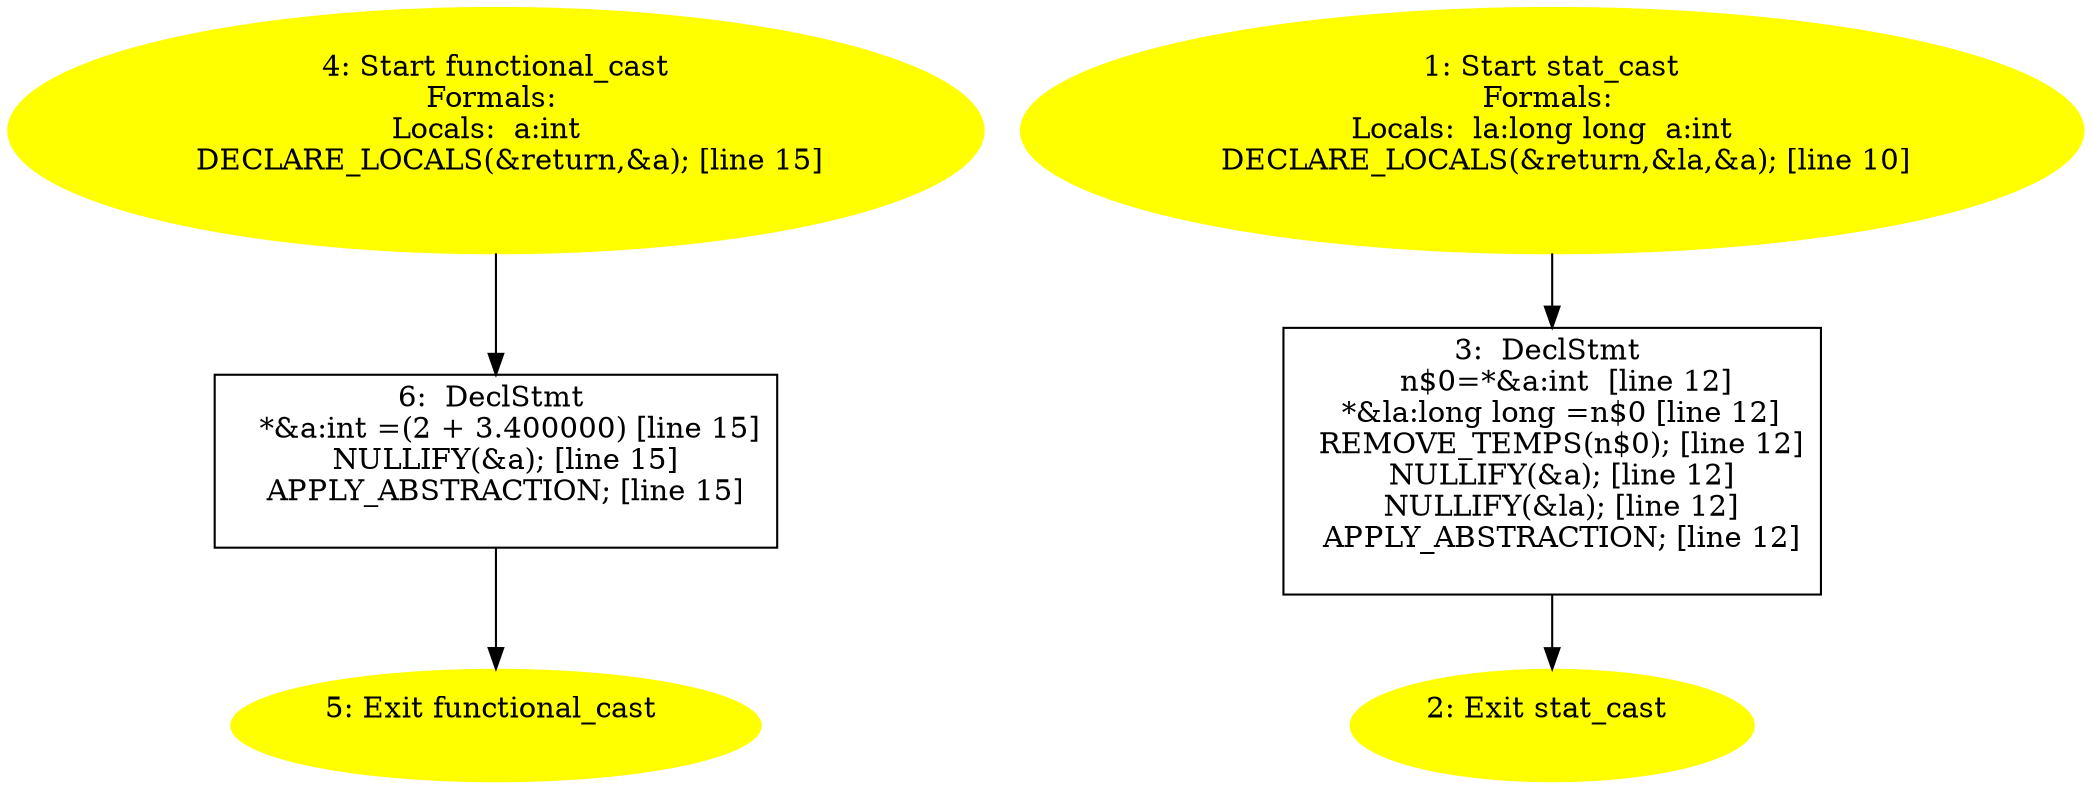 /* @generated */
digraph iCFG {
6 [label="6:  DeclStmt \n   *&a:int =(2 + 3.400000) [line 15]\n  NULLIFY(&a); [line 15]\n  APPLY_ABSTRACTION; [line 15]\n " shape="box"]
	

	 6 -> 5 ;
5 [label="5: Exit functional_cast \n  " color=yellow style=filled]
	

4 [label="4: Start functional_cast\nFormals: \nLocals:  a:int  \n   DECLARE_LOCALS(&return,&a); [line 15]\n " color=yellow style=filled]
	

	 4 -> 6 ;
3 [label="3:  DeclStmt \n   n$0=*&a:int  [line 12]\n  *&la:long long =n$0 [line 12]\n  REMOVE_TEMPS(n$0); [line 12]\n  NULLIFY(&a); [line 12]\n  NULLIFY(&la); [line 12]\n  APPLY_ABSTRACTION; [line 12]\n " shape="box"]
	

	 3 -> 2 ;
2 [label="2: Exit stat_cast \n  " color=yellow style=filled]
	

1 [label="1: Start stat_cast\nFormals: \nLocals:  la:long long  a:int  \n   DECLARE_LOCALS(&return,&la,&a); [line 10]\n " color=yellow style=filled]
	

	 1 -> 3 ;
}
